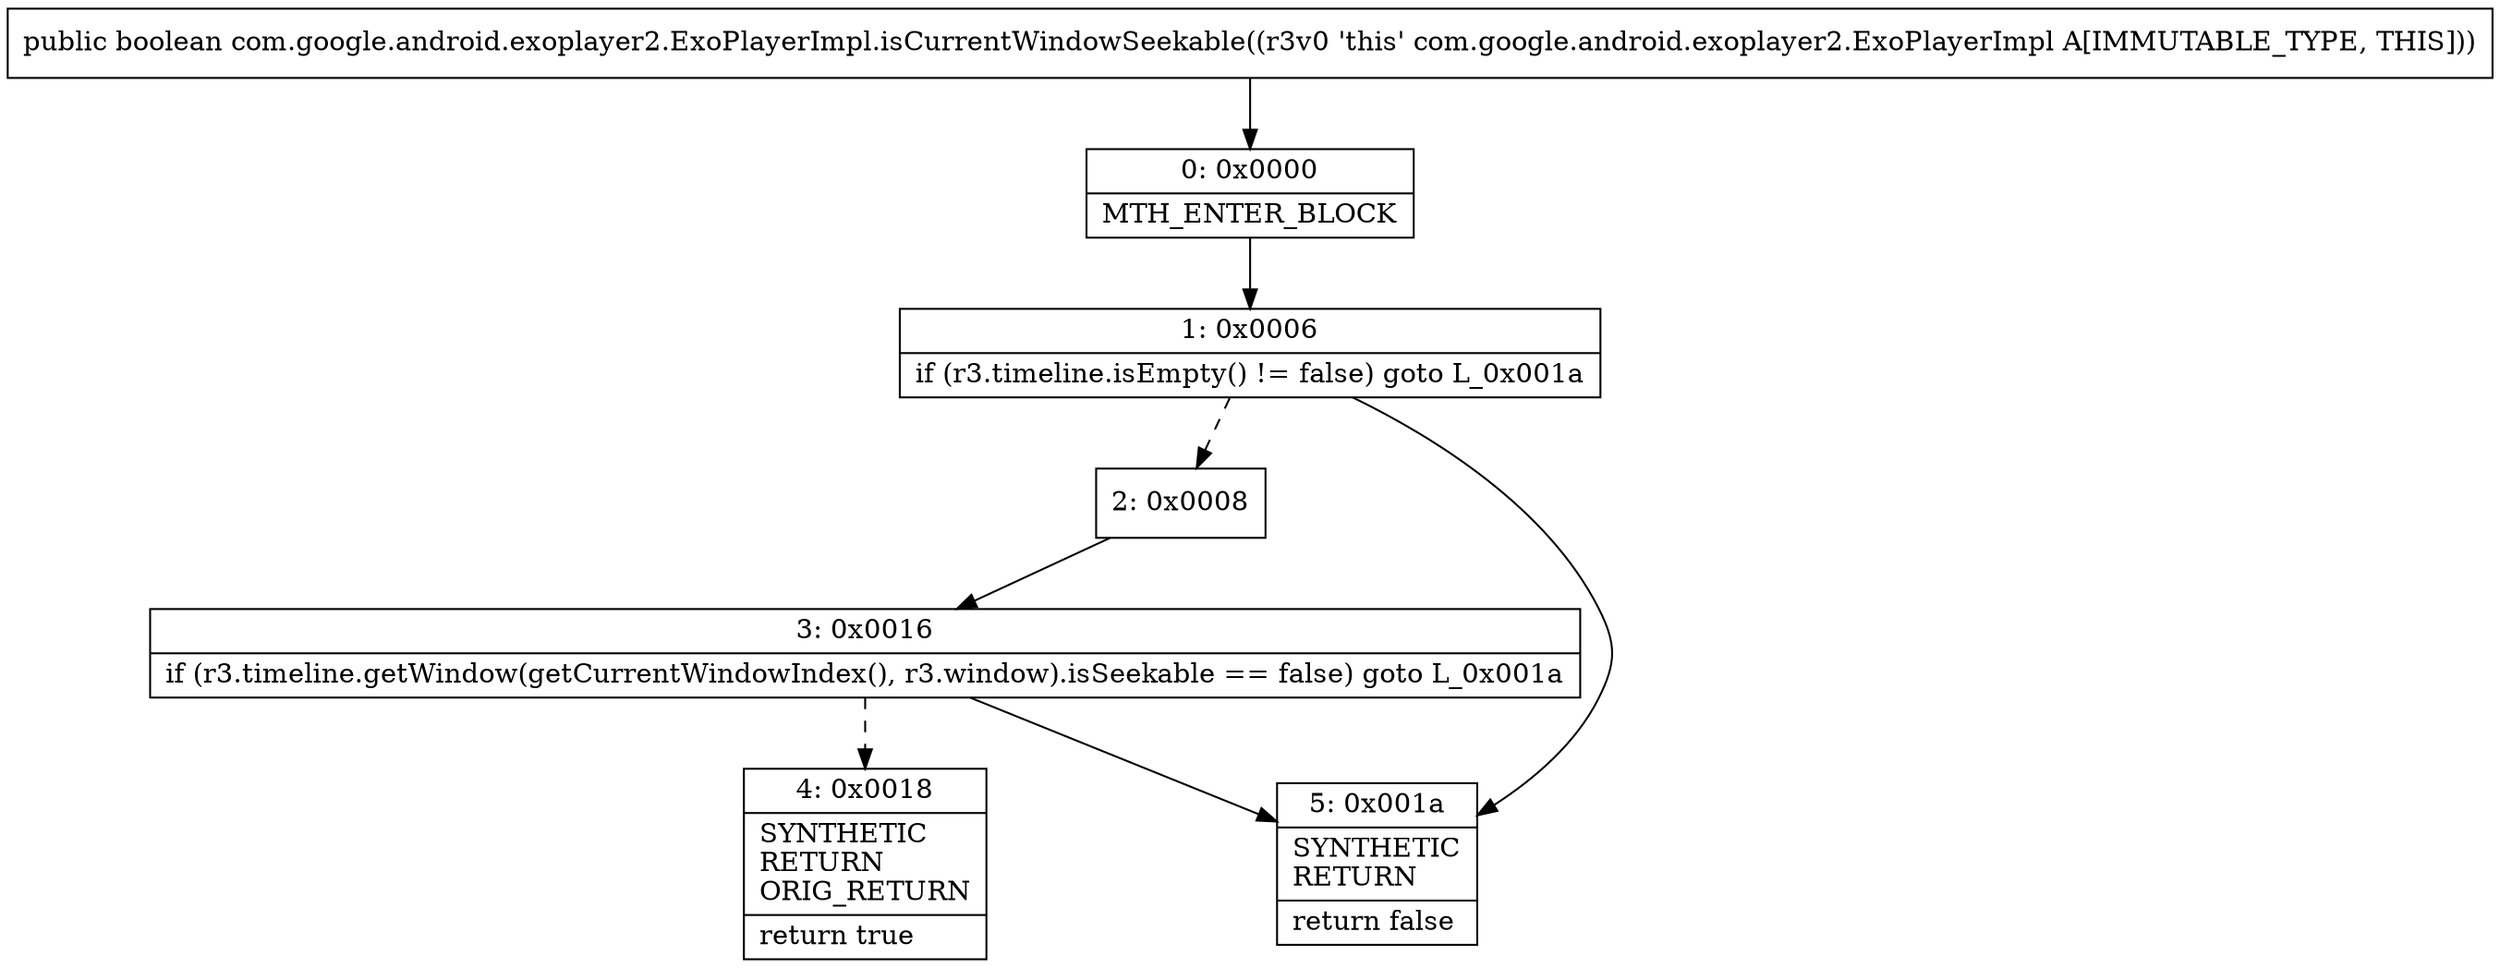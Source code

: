 digraph "CFG forcom.google.android.exoplayer2.ExoPlayerImpl.isCurrentWindowSeekable()Z" {
Node_0 [shape=record,label="{0\:\ 0x0000|MTH_ENTER_BLOCK\l}"];
Node_1 [shape=record,label="{1\:\ 0x0006|if (r3.timeline.isEmpty() != false) goto L_0x001a\l}"];
Node_2 [shape=record,label="{2\:\ 0x0008}"];
Node_3 [shape=record,label="{3\:\ 0x0016|if (r3.timeline.getWindow(getCurrentWindowIndex(), r3.window).isSeekable == false) goto L_0x001a\l}"];
Node_4 [shape=record,label="{4\:\ 0x0018|SYNTHETIC\lRETURN\lORIG_RETURN\l|return true\l}"];
Node_5 [shape=record,label="{5\:\ 0x001a|SYNTHETIC\lRETURN\l|return false\l}"];
MethodNode[shape=record,label="{public boolean com.google.android.exoplayer2.ExoPlayerImpl.isCurrentWindowSeekable((r3v0 'this' com.google.android.exoplayer2.ExoPlayerImpl A[IMMUTABLE_TYPE, THIS])) }"];
MethodNode -> Node_0;
Node_0 -> Node_1;
Node_1 -> Node_2[style=dashed];
Node_1 -> Node_5;
Node_2 -> Node_3;
Node_3 -> Node_4[style=dashed];
Node_3 -> Node_5;
}

